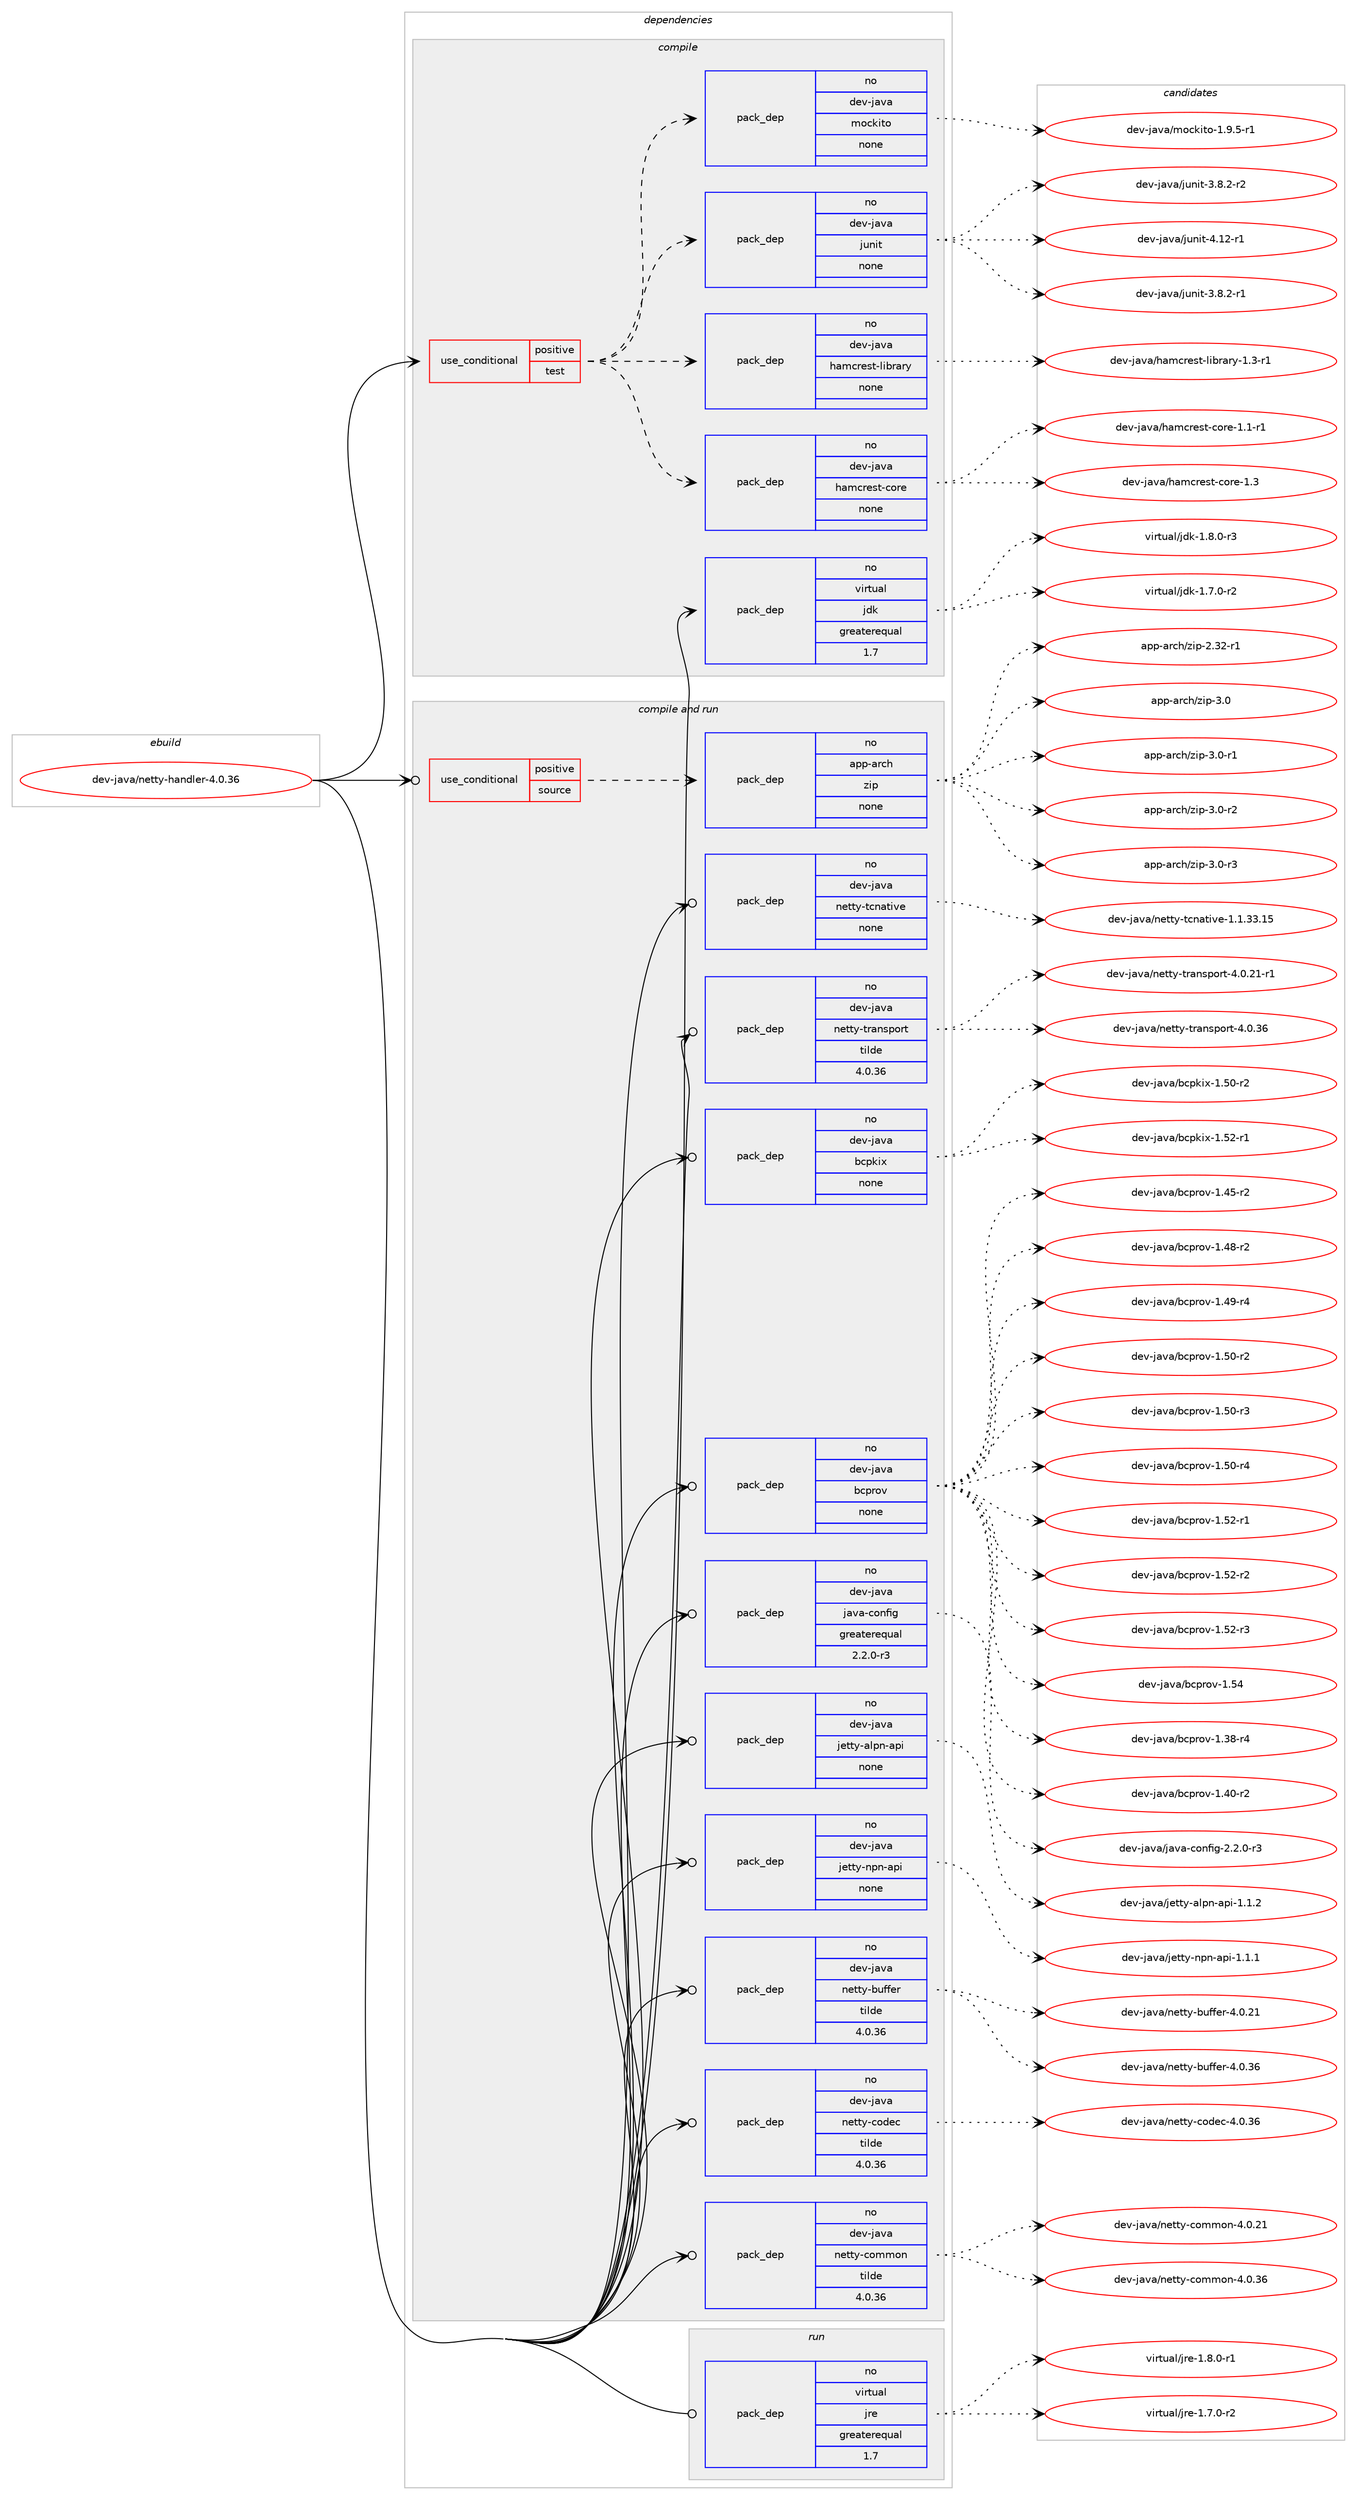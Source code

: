 digraph prolog {

# *************
# Graph options
# *************

newrank=true;
concentrate=true;
compound=true;
graph [rankdir=LR,fontname=Helvetica,fontsize=10,ranksep=1.5];#, ranksep=2.5, nodesep=0.2];
edge  [arrowhead=vee];
node  [fontname=Helvetica,fontsize=10];

# **********
# The ebuild
# **********

subgraph cluster_leftcol {
color=gray;
rank=same;
label=<<i>ebuild</i>>;
id [label="dev-java/netty-handler-4.0.36", color=red, width=4, href="../dev-java/netty-handler-4.0.36.svg"];
}

# ****************
# The dependencies
# ****************

subgraph cluster_midcol {
color=gray;
label=<<i>dependencies</i>>;
subgraph cluster_compile {
fillcolor="#eeeeee";
style=filled;
label=<<i>compile</i>>;
subgraph cond22414 {
dependency103911 [label=<<TABLE BORDER="0" CELLBORDER="1" CELLSPACING="0" CELLPADDING="4"><TR><TD ROWSPAN="3" CELLPADDING="10">use_conditional</TD></TR><TR><TD>positive</TD></TR><TR><TD>test</TD></TR></TABLE>>, shape=none, color=red];
subgraph pack78466 {
dependency103912 [label=<<TABLE BORDER="0" CELLBORDER="1" CELLSPACING="0" CELLPADDING="4" WIDTH="220"><TR><TD ROWSPAN="6" CELLPADDING="30">pack_dep</TD></TR><TR><TD WIDTH="110">no</TD></TR><TR><TD>dev-java</TD></TR><TR><TD>hamcrest-core</TD></TR><TR><TD>none</TD></TR><TR><TD></TD></TR></TABLE>>, shape=none, color=blue];
}
dependency103911:e -> dependency103912:w [weight=20,style="dashed",arrowhead="vee"];
subgraph pack78467 {
dependency103913 [label=<<TABLE BORDER="0" CELLBORDER="1" CELLSPACING="0" CELLPADDING="4" WIDTH="220"><TR><TD ROWSPAN="6" CELLPADDING="30">pack_dep</TD></TR><TR><TD WIDTH="110">no</TD></TR><TR><TD>dev-java</TD></TR><TR><TD>hamcrest-library</TD></TR><TR><TD>none</TD></TR><TR><TD></TD></TR></TABLE>>, shape=none, color=blue];
}
dependency103911:e -> dependency103913:w [weight=20,style="dashed",arrowhead="vee"];
subgraph pack78468 {
dependency103914 [label=<<TABLE BORDER="0" CELLBORDER="1" CELLSPACING="0" CELLPADDING="4" WIDTH="220"><TR><TD ROWSPAN="6" CELLPADDING="30">pack_dep</TD></TR><TR><TD WIDTH="110">no</TD></TR><TR><TD>dev-java</TD></TR><TR><TD>junit</TD></TR><TR><TD>none</TD></TR><TR><TD></TD></TR></TABLE>>, shape=none, color=blue];
}
dependency103911:e -> dependency103914:w [weight=20,style="dashed",arrowhead="vee"];
subgraph pack78469 {
dependency103915 [label=<<TABLE BORDER="0" CELLBORDER="1" CELLSPACING="0" CELLPADDING="4" WIDTH="220"><TR><TD ROWSPAN="6" CELLPADDING="30">pack_dep</TD></TR><TR><TD WIDTH="110">no</TD></TR><TR><TD>dev-java</TD></TR><TR><TD>mockito</TD></TR><TR><TD>none</TD></TR><TR><TD></TD></TR></TABLE>>, shape=none, color=blue];
}
dependency103911:e -> dependency103915:w [weight=20,style="dashed",arrowhead="vee"];
}
id:e -> dependency103911:w [weight=20,style="solid",arrowhead="vee"];
subgraph pack78470 {
dependency103916 [label=<<TABLE BORDER="0" CELLBORDER="1" CELLSPACING="0" CELLPADDING="4" WIDTH="220"><TR><TD ROWSPAN="6" CELLPADDING="30">pack_dep</TD></TR><TR><TD WIDTH="110">no</TD></TR><TR><TD>virtual</TD></TR><TR><TD>jdk</TD></TR><TR><TD>greaterequal</TD></TR><TR><TD>1.7</TD></TR></TABLE>>, shape=none, color=blue];
}
id:e -> dependency103916:w [weight=20,style="solid",arrowhead="vee"];
}
subgraph cluster_compileandrun {
fillcolor="#eeeeee";
style=filled;
label=<<i>compile and run</i>>;
subgraph cond22415 {
dependency103917 [label=<<TABLE BORDER="0" CELLBORDER="1" CELLSPACING="0" CELLPADDING="4"><TR><TD ROWSPAN="3" CELLPADDING="10">use_conditional</TD></TR><TR><TD>positive</TD></TR><TR><TD>source</TD></TR></TABLE>>, shape=none, color=red];
subgraph pack78471 {
dependency103918 [label=<<TABLE BORDER="0" CELLBORDER="1" CELLSPACING="0" CELLPADDING="4" WIDTH="220"><TR><TD ROWSPAN="6" CELLPADDING="30">pack_dep</TD></TR><TR><TD WIDTH="110">no</TD></TR><TR><TD>app-arch</TD></TR><TR><TD>zip</TD></TR><TR><TD>none</TD></TR><TR><TD></TD></TR></TABLE>>, shape=none, color=blue];
}
dependency103917:e -> dependency103918:w [weight=20,style="dashed",arrowhead="vee"];
}
id:e -> dependency103917:w [weight=20,style="solid",arrowhead="odotvee"];
subgraph pack78472 {
dependency103919 [label=<<TABLE BORDER="0" CELLBORDER="1" CELLSPACING="0" CELLPADDING="4" WIDTH="220"><TR><TD ROWSPAN="6" CELLPADDING="30">pack_dep</TD></TR><TR><TD WIDTH="110">no</TD></TR><TR><TD>dev-java</TD></TR><TR><TD>bcpkix</TD></TR><TR><TD>none</TD></TR><TR><TD></TD></TR></TABLE>>, shape=none, color=blue];
}
id:e -> dependency103919:w [weight=20,style="solid",arrowhead="odotvee"];
subgraph pack78473 {
dependency103920 [label=<<TABLE BORDER="0" CELLBORDER="1" CELLSPACING="0" CELLPADDING="4" WIDTH="220"><TR><TD ROWSPAN="6" CELLPADDING="30">pack_dep</TD></TR><TR><TD WIDTH="110">no</TD></TR><TR><TD>dev-java</TD></TR><TR><TD>bcprov</TD></TR><TR><TD>none</TD></TR><TR><TD></TD></TR></TABLE>>, shape=none, color=blue];
}
id:e -> dependency103920:w [weight=20,style="solid",arrowhead="odotvee"];
subgraph pack78474 {
dependency103921 [label=<<TABLE BORDER="0" CELLBORDER="1" CELLSPACING="0" CELLPADDING="4" WIDTH="220"><TR><TD ROWSPAN="6" CELLPADDING="30">pack_dep</TD></TR><TR><TD WIDTH="110">no</TD></TR><TR><TD>dev-java</TD></TR><TR><TD>java-config</TD></TR><TR><TD>greaterequal</TD></TR><TR><TD>2.2.0-r3</TD></TR></TABLE>>, shape=none, color=blue];
}
id:e -> dependency103921:w [weight=20,style="solid",arrowhead="odotvee"];
subgraph pack78475 {
dependency103922 [label=<<TABLE BORDER="0" CELLBORDER="1" CELLSPACING="0" CELLPADDING="4" WIDTH="220"><TR><TD ROWSPAN="6" CELLPADDING="30">pack_dep</TD></TR><TR><TD WIDTH="110">no</TD></TR><TR><TD>dev-java</TD></TR><TR><TD>jetty-alpn-api</TD></TR><TR><TD>none</TD></TR><TR><TD></TD></TR></TABLE>>, shape=none, color=blue];
}
id:e -> dependency103922:w [weight=20,style="solid",arrowhead="odotvee"];
subgraph pack78476 {
dependency103923 [label=<<TABLE BORDER="0" CELLBORDER="1" CELLSPACING="0" CELLPADDING="4" WIDTH="220"><TR><TD ROWSPAN="6" CELLPADDING="30">pack_dep</TD></TR><TR><TD WIDTH="110">no</TD></TR><TR><TD>dev-java</TD></TR><TR><TD>jetty-npn-api</TD></TR><TR><TD>none</TD></TR><TR><TD></TD></TR></TABLE>>, shape=none, color=blue];
}
id:e -> dependency103923:w [weight=20,style="solid",arrowhead="odotvee"];
subgraph pack78477 {
dependency103924 [label=<<TABLE BORDER="0" CELLBORDER="1" CELLSPACING="0" CELLPADDING="4" WIDTH="220"><TR><TD ROWSPAN="6" CELLPADDING="30">pack_dep</TD></TR><TR><TD WIDTH="110">no</TD></TR><TR><TD>dev-java</TD></TR><TR><TD>netty-buffer</TD></TR><TR><TD>tilde</TD></TR><TR><TD>4.0.36</TD></TR></TABLE>>, shape=none, color=blue];
}
id:e -> dependency103924:w [weight=20,style="solid",arrowhead="odotvee"];
subgraph pack78478 {
dependency103925 [label=<<TABLE BORDER="0" CELLBORDER="1" CELLSPACING="0" CELLPADDING="4" WIDTH="220"><TR><TD ROWSPAN="6" CELLPADDING="30">pack_dep</TD></TR><TR><TD WIDTH="110">no</TD></TR><TR><TD>dev-java</TD></TR><TR><TD>netty-codec</TD></TR><TR><TD>tilde</TD></TR><TR><TD>4.0.36</TD></TR></TABLE>>, shape=none, color=blue];
}
id:e -> dependency103925:w [weight=20,style="solid",arrowhead="odotvee"];
subgraph pack78479 {
dependency103926 [label=<<TABLE BORDER="0" CELLBORDER="1" CELLSPACING="0" CELLPADDING="4" WIDTH="220"><TR><TD ROWSPAN="6" CELLPADDING="30">pack_dep</TD></TR><TR><TD WIDTH="110">no</TD></TR><TR><TD>dev-java</TD></TR><TR><TD>netty-common</TD></TR><TR><TD>tilde</TD></TR><TR><TD>4.0.36</TD></TR></TABLE>>, shape=none, color=blue];
}
id:e -> dependency103926:w [weight=20,style="solid",arrowhead="odotvee"];
subgraph pack78480 {
dependency103927 [label=<<TABLE BORDER="0" CELLBORDER="1" CELLSPACING="0" CELLPADDING="4" WIDTH="220"><TR><TD ROWSPAN="6" CELLPADDING="30">pack_dep</TD></TR><TR><TD WIDTH="110">no</TD></TR><TR><TD>dev-java</TD></TR><TR><TD>netty-tcnative</TD></TR><TR><TD>none</TD></TR><TR><TD></TD></TR></TABLE>>, shape=none, color=blue];
}
id:e -> dependency103927:w [weight=20,style="solid",arrowhead="odotvee"];
subgraph pack78481 {
dependency103928 [label=<<TABLE BORDER="0" CELLBORDER="1" CELLSPACING="0" CELLPADDING="4" WIDTH="220"><TR><TD ROWSPAN="6" CELLPADDING="30">pack_dep</TD></TR><TR><TD WIDTH="110">no</TD></TR><TR><TD>dev-java</TD></TR><TR><TD>netty-transport</TD></TR><TR><TD>tilde</TD></TR><TR><TD>4.0.36</TD></TR></TABLE>>, shape=none, color=blue];
}
id:e -> dependency103928:w [weight=20,style="solid",arrowhead="odotvee"];
}
subgraph cluster_run {
fillcolor="#eeeeee";
style=filled;
label=<<i>run</i>>;
subgraph pack78482 {
dependency103929 [label=<<TABLE BORDER="0" CELLBORDER="1" CELLSPACING="0" CELLPADDING="4" WIDTH="220"><TR><TD ROWSPAN="6" CELLPADDING="30">pack_dep</TD></TR><TR><TD WIDTH="110">no</TD></TR><TR><TD>virtual</TD></TR><TR><TD>jre</TD></TR><TR><TD>greaterequal</TD></TR><TR><TD>1.7</TD></TR></TABLE>>, shape=none, color=blue];
}
id:e -> dependency103929:w [weight=20,style="solid",arrowhead="odot"];
}
}

# **************
# The candidates
# **************

subgraph cluster_choices {
rank=same;
color=gray;
label=<<i>candidates</i>>;

subgraph choice78466 {
color=black;
nodesep=1;
choice1001011184510697118974710497109991141011151164599111114101454946494511449 [label="dev-java/hamcrest-core-1.1-r1", color=red, width=4,href="../dev-java/hamcrest-core-1.1-r1.svg"];
choice100101118451069711897471049710999114101115116459911111410145494651 [label="dev-java/hamcrest-core-1.3", color=red, width=4,href="../dev-java/hamcrest-core-1.3.svg"];
dependency103912:e -> choice1001011184510697118974710497109991141011151164599111114101454946494511449:w [style=dotted,weight="100"];
dependency103912:e -> choice100101118451069711897471049710999114101115116459911111410145494651:w [style=dotted,weight="100"];
}
subgraph choice78467 {
color=black;
nodesep=1;
choice100101118451069711897471049710999114101115116451081059811497114121454946514511449 [label="dev-java/hamcrest-library-1.3-r1", color=red, width=4,href="../dev-java/hamcrest-library-1.3-r1.svg"];
dependency103913:e -> choice100101118451069711897471049710999114101115116451081059811497114121454946514511449:w [style=dotted,weight="100"];
}
subgraph choice78468 {
color=black;
nodesep=1;
choice100101118451069711897471061171101051164551465646504511449 [label="dev-java/junit-3.8.2-r1", color=red, width=4,href="../dev-java/junit-3.8.2-r1.svg"];
choice100101118451069711897471061171101051164551465646504511450 [label="dev-java/junit-3.8.2-r2", color=red, width=4,href="../dev-java/junit-3.8.2-r2.svg"];
choice1001011184510697118974710611711010511645524649504511449 [label="dev-java/junit-4.12-r1", color=red, width=4,href="../dev-java/junit-4.12-r1.svg"];
dependency103914:e -> choice100101118451069711897471061171101051164551465646504511449:w [style=dotted,weight="100"];
dependency103914:e -> choice100101118451069711897471061171101051164551465646504511450:w [style=dotted,weight="100"];
dependency103914:e -> choice1001011184510697118974710611711010511645524649504511449:w [style=dotted,weight="100"];
}
subgraph choice78469 {
color=black;
nodesep=1;
choice10010111845106971189747109111991071051161114549465746534511449 [label="dev-java/mockito-1.9.5-r1", color=red, width=4,href="../dev-java/mockito-1.9.5-r1.svg"];
dependency103915:e -> choice10010111845106971189747109111991071051161114549465746534511449:w [style=dotted,weight="100"];
}
subgraph choice78470 {
color=black;
nodesep=1;
choice11810511411611797108471061001074549465546484511450 [label="virtual/jdk-1.7.0-r2", color=red, width=4,href="../virtual/jdk-1.7.0-r2.svg"];
choice11810511411611797108471061001074549465646484511451 [label="virtual/jdk-1.8.0-r3", color=red, width=4,href="../virtual/jdk-1.8.0-r3.svg"];
dependency103916:e -> choice11810511411611797108471061001074549465546484511450:w [style=dotted,weight="100"];
dependency103916:e -> choice11810511411611797108471061001074549465646484511451:w [style=dotted,weight="100"];
}
subgraph choice78471 {
color=black;
nodesep=1;
choice971121124597114991044712210511245504651504511449 [label="app-arch/zip-2.32-r1", color=red, width=4,href="../app-arch/zip-2.32-r1.svg"];
choice971121124597114991044712210511245514648 [label="app-arch/zip-3.0", color=red, width=4,href="../app-arch/zip-3.0.svg"];
choice9711211245971149910447122105112455146484511449 [label="app-arch/zip-3.0-r1", color=red, width=4,href="../app-arch/zip-3.0-r1.svg"];
choice9711211245971149910447122105112455146484511450 [label="app-arch/zip-3.0-r2", color=red, width=4,href="../app-arch/zip-3.0-r2.svg"];
choice9711211245971149910447122105112455146484511451 [label="app-arch/zip-3.0-r3", color=red, width=4,href="../app-arch/zip-3.0-r3.svg"];
dependency103918:e -> choice971121124597114991044712210511245504651504511449:w [style=dotted,weight="100"];
dependency103918:e -> choice971121124597114991044712210511245514648:w [style=dotted,weight="100"];
dependency103918:e -> choice9711211245971149910447122105112455146484511449:w [style=dotted,weight="100"];
dependency103918:e -> choice9711211245971149910447122105112455146484511450:w [style=dotted,weight="100"];
dependency103918:e -> choice9711211245971149910447122105112455146484511451:w [style=dotted,weight="100"];
}
subgraph choice78472 {
color=black;
nodesep=1;
choice10010111845106971189747989911210710512045494653484511450 [label="dev-java/bcpkix-1.50-r2", color=red, width=4,href="../dev-java/bcpkix-1.50-r2.svg"];
choice10010111845106971189747989911210710512045494653504511449 [label="dev-java/bcpkix-1.52-r1", color=red, width=4,href="../dev-java/bcpkix-1.52-r1.svg"];
dependency103919:e -> choice10010111845106971189747989911210710512045494653484511450:w [style=dotted,weight="100"];
dependency103919:e -> choice10010111845106971189747989911210710512045494653504511449:w [style=dotted,weight="100"];
}
subgraph choice78473 {
color=black;
nodesep=1;
choice10010111845106971189747989911211411111845494651564511452 [label="dev-java/bcprov-1.38-r4", color=red, width=4,href="../dev-java/bcprov-1.38-r4.svg"];
choice10010111845106971189747989911211411111845494652484511450 [label="dev-java/bcprov-1.40-r2", color=red, width=4,href="../dev-java/bcprov-1.40-r2.svg"];
choice10010111845106971189747989911211411111845494652534511450 [label="dev-java/bcprov-1.45-r2", color=red, width=4,href="../dev-java/bcprov-1.45-r2.svg"];
choice10010111845106971189747989911211411111845494652564511450 [label="dev-java/bcprov-1.48-r2", color=red, width=4,href="../dev-java/bcprov-1.48-r2.svg"];
choice10010111845106971189747989911211411111845494652574511452 [label="dev-java/bcprov-1.49-r4", color=red, width=4,href="../dev-java/bcprov-1.49-r4.svg"];
choice10010111845106971189747989911211411111845494653484511450 [label="dev-java/bcprov-1.50-r2", color=red, width=4,href="../dev-java/bcprov-1.50-r2.svg"];
choice10010111845106971189747989911211411111845494653484511451 [label="dev-java/bcprov-1.50-r3", color=red, width=4,href="../dev-java/bcprov-1.50-r3.svg"];
choice10010111845106971189747989911211411111845494653484511452 [label="dev-java/bcprov-1.50-r4", color=red, width=4,href="../dev-java/bcprov-1.50-r4.svg"];
choice10010111845106971189747989911211411111845494653504511449 [label="dev-java/bcprov-1.52-r1", color=red, width=4,href="../dev-java/bcprov-1.52-r1.svg"];
choice10010111845106971189747989911211411111845494653504511450 [label="dev-java/bcprov-1.52-r2", color=red, width=4,href="../dev-java/bcprov-1.52-r2.svg"];
choice10010111845106971189747989911211411111845494653504511451 [label="dev-java/bcprov-1.52-r3", color=red, width=4,href="../dev-java/bcprov-1.52-r3.svg"];
choice1001011184510697118974798991121141111184549465352 [label="dev-java/bcprov-1.54", color=red, width=4,href="../dev-java/bcprov-1.54.svg"];
dependency103920:e -> choice10010111845106971189747989911211411111845494651564511452:w [style=dotted,weight="100"];
dependency103920:e -> choice10010111845106971189747989911211411111845494652484511450:w [style=dotted,weight="100"];
dependency103920:e -> choice10010111845106971189747989911211411111845494652534511450:w [style=dotted,weight="100"];
dependency103920:e -> choice10010111845106971189747989911211411111845494652564511450:w [style=dotted,weight="100"];
dependency103920:e -> choice10010111845106971189747989911211411111845494652574511452:w [style=dotted,weight="100"];
dependency103920:e -> choice10010111845106971189747989911211411111845494653484511450:w [style=dotted,weight="100"];
dependency103920:e -> choice10010111845106971189747989911211411111845494653484511451:w [style=dotted,weight="100"];
dependency103920:e -> choice10010111845106971189747989911211411111845494653484511452:w [style=dotted,weight="100"];
dependency103920:e -> choice10010111845106971189747989911211411111845494653504511449:w [style=dotted,weight="100"];
dependency103920:e -> choice10010111845106971189747989911211411111845494653504511450:w [style=dotted,weight="100"];
dependency103920:e -> choice10010111845106971189747989911211411111845494653504511451:w [style=dotted,weight="100"];
dependency103920:e -> choice1001011184510697118974798991121141111184549465352:w [style=dotted,weight="100"];
}
subgraph choice78474 {
color=black;
nodesep=1;
choice10010111845106971189747106971189745991111101021051034550465046484511451 [label="dev-java/java-config-2.2.0-r3", color=red, width=4,href="../dev-java/java-config-2.2.0-r3.svg"];
dependency103921:e -> choice10010111845106971189747106971189745991111101021051034550465046484511451:w [style=dotted,weight="100"];
}
subgraph choice78475 {
color=black;
nodesep=1;
choice1001011184510697118974710610111611612145971081121104597112105454946494650 [label="dev-java/jetty-alpn-api-1.1.2", color=red, width=4,href="../dev-java/jetty-alpn-api-1.1.2.svg"];
dependency103922:e -> choice1001011184510697118974710610111611612145971081121104597112105454946494650:w [style=dotted,weight="100"];
}
subgraph choice78476 {
color=black;
nodesep=1;
choice10010111845106971189747106101116116121451101121104597112105454946494649 [label="dev-java/jetty-npn-api-1.1.1", color=red, width=4,href="../dev-java/jetty-npn-api-1.1.1.svg"];
dependency103923:e -> choice10010111845106971189747106101116116121451101121104597112105454946494649:w [style=dotted,weight="100"];
}
subgraph choice78477 {
color=black;
nodesep=1;
choice10010111845106971189747110101116116121459811710210210111445524648465049 [label="dev-java/netty-buffer-4.0.21", color=red, width=4,href="../dev-java/netty-buffer-4.0.21.svg"];
choice10010111845106971189747110101116116121459811710210210111445524648465154 [label="dev-java/netty-buffer-4.0.36", color=red, width=4,href="../dev-java/netty-buffer-4.0.36.svg"];
dependency103924:e -> choice10010111845106971189747110101116116121459811710210210111445524648465049:w [style=dotted,weight="100"];
dependency103924:e -> choice10010111845106971189747110101116116121459811710210210111445524648465154:w [style=dotted,weight="100"];
}
subgraph choice78478 {
color=black;
nodesep=1;
choice1001011184510697118974711010111611612145991111001019945524648465154 [label="dev-java/netty-codec-4.0.36", color=red, width=4,href="../dev-java/netty-codec-4.0.36.svg"];
dependency103925:e -> choice1001011184510697118974711010111611612145991111001019945524648465154:w [style=dotted,weight="100"];
}
subgraph choice78479 {
color=black;
nodesep=1;
choice10010111845106971189747110101116116121459911110910911111045524648465049 [label="dev-java/netty-common-4.0.21", color=red, width=4,href="../dev-java/netty-common-4.0.21.svg"];
choice10010111845106971189747110101116116121459911110910911111045524648465154 [label="dev-java/netty-common-4.0.36", color=red, width=4,href="../dev-java/netty-common-4.0.36.svg"];
dependency103926:e -> choice10010111845106971189747110101116116121459911110910911111045524648465049:w [style=dotted,weight="100"];
dependency103926:e -> choice10010111845106971189747110101116116121459911110910911111045524648465154:w [style=dotted,weight="100"];
}
subgraph choice78480 {
color=black;
nodesep=1;
choice1001011184510697118974711010111611612145116991109711610511810145494649465151464953 [label="dev-java/netty-tcnative-1.1.33.15", color=red, width=4,href="../dev-java/netty-tcnative-1.1.33.15.svg"];
dependency103927:e -> choice1001011184510697118974711010111611612145116991109711610511810145494649465151464953:w [style=dotted,weight="100"];
}
subgraph choice78481 {
color=black;
nodesep=1;
choice100101118451069711897471101011161161214511611497110115112111114116455246484650494511449 [label="dev-java/netty-transport-4.0.21-r1", color=red, width=4,href="../dev-java/netty-transport-4.0.21-r1.svg"];
choice10010111845106971189747110101116116121451161149711011511211111411645524648465154 [label="dev-java/netty-transport-4.0.36", color=red, width=4,href="../dev-java/netty-transport-4.0.36.svg"];
dependency103928:e -> choice100101118451069711897471101011161161214511611497110115112111114116455246484650494511449:w [style=dotted,weight="100"];
dependency103928:e -> choice10010111845106971189747110101116116121451161149711011511211111411645524648465154:w [style=dotted,weight="100"];
}
subgraph choice78482 {
color=black;
nodesep=1;
choice11810511411611797108471061141014549465546484511450 [label="virtual/jre-1.7.0-r2", color=red, width=4,href="../virtual/jre-1.7.0-r2.svg"];
choice11810511411611797108471061141014549465646484511449 [label="virtual/jre-1.8.0-r1", color=red, width=4,href="../virtual/jre-1.8.0-r1.svg"];
dependency103929:e -> choice11810511411611797108471061141014549465546484511450:w [style=dotted,weight="100"];
dependency103929:e -> choice11810511411611797108471061141014549465646484511449:w [style=dotted,weight="100"];
}
}

}
